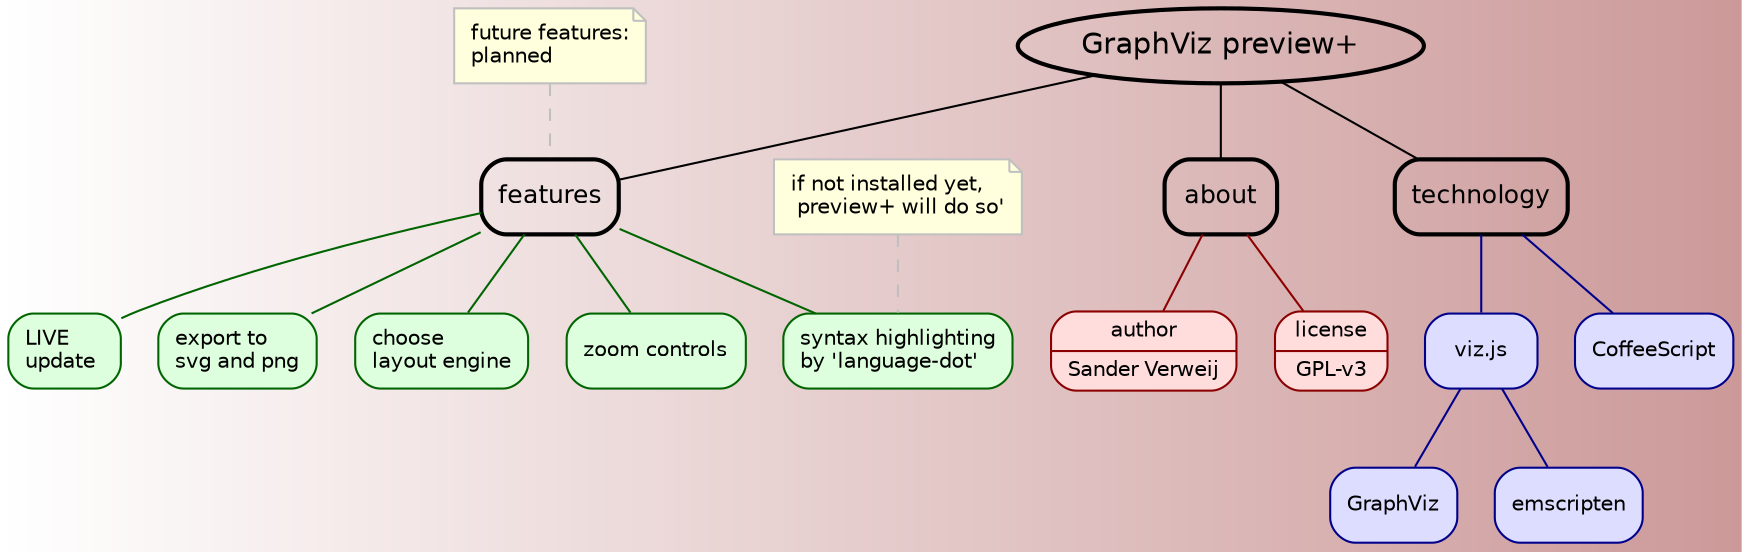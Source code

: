 /* lays out best with twopi */
graph "GraphViz preview plus" {
    fontname=Helvetica fontsize=12 penwidth=2.0 overlap=auto bgcolor="white:#cc9999"
    node[shape=Mrecord fontname=Helvetica fontsize=12 style=bold]

    "GraphViz preview+" [shape=oval fontsize=14 style=bold  fontcolor=black]

    "GraphViz preview+" -- {
        features
        about
        technology
    }

    edge[color=darkred]
    node[color=darkred fontsize=10 fillcolor="#ffdddd" style=filled]
    about -- {
        author[label="{author|Sander Verweij}"]
        license[label="{license|GPL-v3}"]
    }

    edge[color=darkblue]
    node[color=darkblue fillcolor="#ddddff" style=filled]
    technology -- {
        "viz.js"
        CoffeeScript
    }
    "viz.js" -- {
        GraphViz
        emscripten
    }

    edge[color=darkgreen]
    node[color=darkgreen fillcolor="#ddffdd" style=filled]
    features -- {
        "LIVE\lupdate\l"
        "export to\lsvg and png"
        "choose\llayout engine\l"
        "zoom controls"
        "syntax highlighting\lby 'language-dot'\l"
    }


    node[shape=note style=filled fillcolor="#ffffdd" fontname=Helvetica fontsize=10 color=grey]
    edge[style=dashed color=grey]

    this [label="future features:\nplanned\l" style=filled  color=grey]
    this -- features

    pulled [label="if not installed yet,\l preview+ will do so'\l" style=filled]
    pulled -- "syntax highlighting\lby 'language-dot'\l"
}

